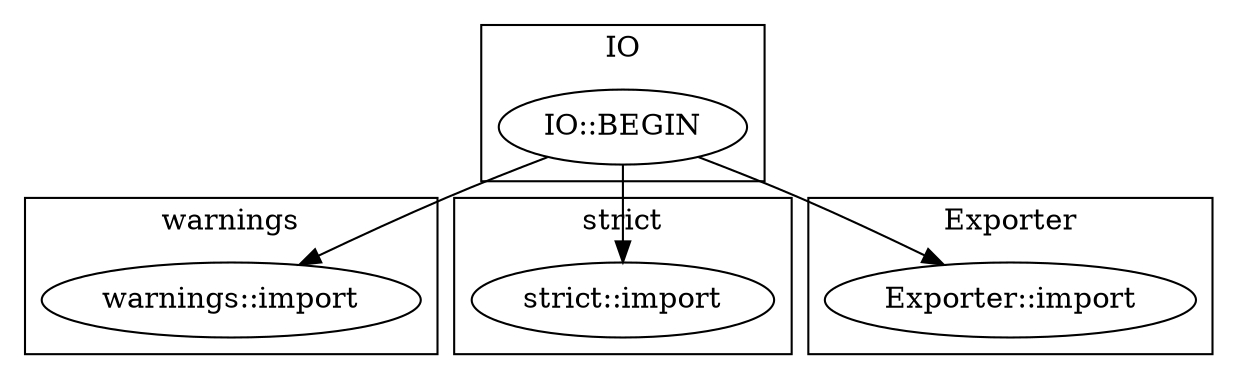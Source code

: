 digraph {
graph [overlap=false]
subgraph cluster_warnings {
	label="warnings";
	"warnings::import";
}
subgraph cluster_strict {
	label="strict";
	"strict::import";
}
subgraph cluster_Exporter {
	label="Exporter";
	"Exporter::import";
}
subgraph cluster_IO {
	label="IO";
	"IO::BEGIN";
}
"IO::BEGIN" -> "Exporter::import";
"IO::BEGIN" -> "warnings::import";
"IO::BEGIN" -> "strict::import";
}
